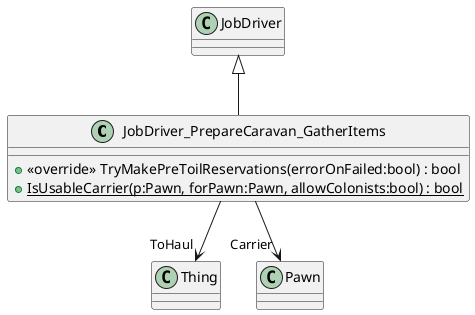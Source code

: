 @startuml
class JobDriver_PrepareCaravan_GatherItems {
    + <<override>> TryMakePreToilReservations(errorOnFailed:bool) : bool
    + {static} IsUsableCarrier(p:Pawn, forPawn:Pawn, allowColonists:bool) : bool
}
JobDriver <|-- JobDriver_PrepareCaravan_GatherItems
JobDriver_PrepareCaravan_GatherItems --> "ToHaul" Thing
JobDriver_PrepareCaravan_GatherItems --> "Carrier" Pawn
@enduml
